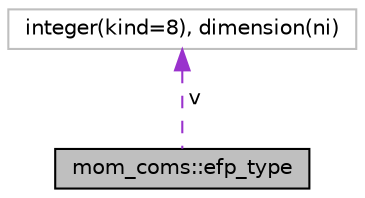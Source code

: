 digraph "mom_coms::efp_type"
{
 // INTERACTIVE_SVG=YES
 // LATEX_PDF_SIZE
  edge [fontname="Helvetica",fontsize="10",labelfontname="Helvetica",labelfontsize="10"];
  node [fontname="Helvetica",fontsize="10",shape=record];
  Node1 [label="mom_coms::efp_type",height=0.2,width=0.4,color="black", fillcolor="grey75", style="filled", fontcolor="black",tooltip="The Extended Fixed Point (EFP) type provides a public interface for doing sums and taking differences..."];
  Node2 -> Node1 [dir="back",color="darkorchid3",fontsize="10",style="dashed",label=" v" ,fontname="Helvetica"];
  Node2 [label="integer(kind=8), dimension(ni)",height=0.2,width=0.4,color="grey75", fillcolor="white", style="filled",tooltip=" "];
}
